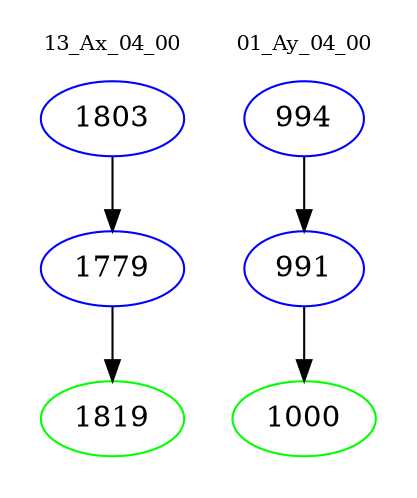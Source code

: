 digraph{
subgraph cluster_0 {
color = white
label = "13_Ax_04_00";
fontsize=10;
T0_1803 [label="1803", color="blue"]
T0_1803 -> T0_1779 [color="black"]
T0_1779 [label="1779", color="blue"]
T0_1779 -> T0_1819 [color="black"]
T0_1819 [label="1819", color="green"]
}
subgraph cluster_1 {
color = white
label = "01_Ay_04_00";
fontsize=10;
T1_994 [label="994", color="blue"]
T1_994 -> T1_991 [color="black"]
T1_991 [label="991", color="blue"]
T1_991 -> T1_1000 [color="black"]
T1_1000 [label="1000", color="green"]
}
}
